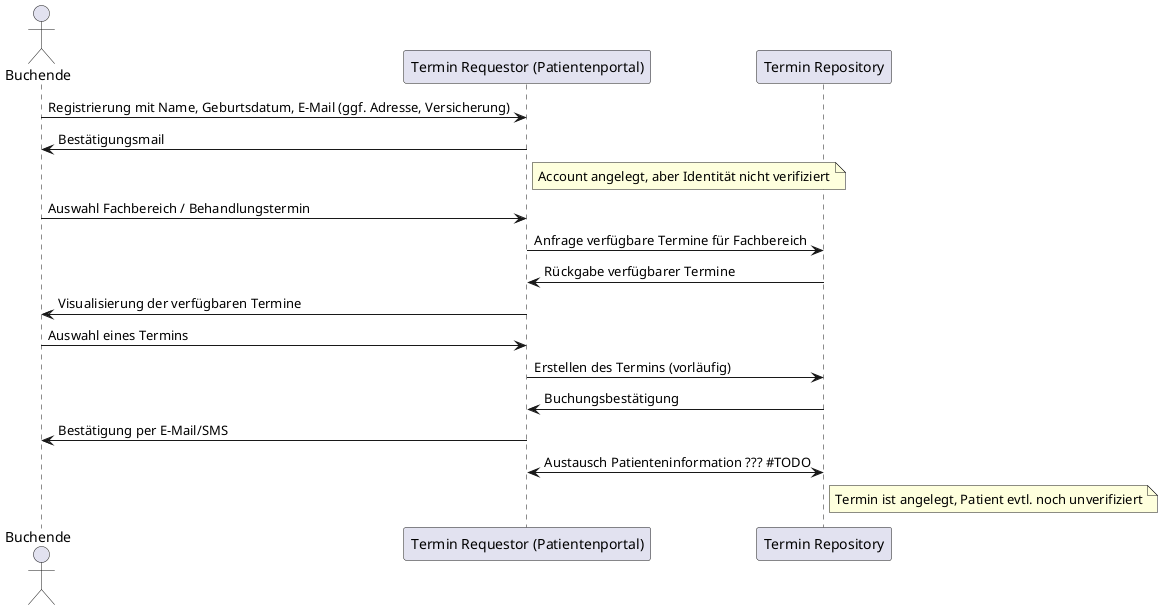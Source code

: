 @startuml

actor Buchende
participant "Termin Requestor (Patientenportal)" as TR
participant "Termin Repository" as TRP

Buchende -> TR: Registrierung mit Name, Geburtsdatum, E-Mail (ggf. Adresse, Versicherung)
TR -> Buchende: Bestätigungsmail
note right of TR: Account angelegt, aber Identität nicht verifiziert

Buchende -> TR: Auswahl Fachbereich / Behandlungstermin
TR -> TRP: Anfrage verfügbare Termine für Fachbereich
TRP -> TR: Rückgabe verfügbarer Termine
TR -> Buchende: Visualisierung der verfügbaren Termine

Buchende -> TR: Auswahl eines Termins
TR -> TRP: Erstellen des Termins (vorläufig) 
TRP -> TR: Buchungsbestätigung

TR -> Buchende: Bestätigung per E-Mail/SMS

TR <-> TRP : Austausch Patienteninformation ??? #TODO 
note right of TRP: Termin ist angelegt, Patient evtl. noch unverifiziert 

@enduml


/' #TODO für interaktionen zwischen Requestor und Repository: FHIR Suchparameter (als Beispiel)

/' --- UML auf folgenden Annahmen generiert (und dann erweitert): 
1. Registierung im Patientenportal / Terminbuchungsportal
Der Patient hat die Möglichkeit, über ein Online-Portal Zugang zu den verschiedenen Services des Krankenhauses zu erhalten.

Beschreibung (Erste Anmeldung / Registrierung):
Der Patient registriert sich auf dem Patientenportal und gibt grundlegende Informationen wie Name, Geburtsdatum, Adresse und Versicherung an.
Eine Bestätigungsmail oder SMS wird verschickt, um die Anmeldung abzuschließen und den Account des Patienten grundlegend zu verifizieren. Achtung: Dies bedeutet noch nicht, dass die Identität des Patienten verifiziert ist!
Output
Account ist angelegt
Patient ist angemeldet
Interaktionen
Keine
2. Auswahl des gewünschten Services / Fachbereichs
Beschreibung (Wahl des Fachbereichs / Behandlungstermins):
Der Patient kann sich durch das Patientenportal navigieren und den entsprechenden Fachbereich auswählen (z. B. Allgemeinmedizin, Orthopädie, Kardiologie).
Es gibt eine Übersicht über verfügbare Ärzte, Behandlungsarten oder Operationen, die zur Auswahl stehen.
Input
das Portal visualisiert Fachrichtungen (als Liste etc.) 
User wählt Fachrichtung aus und gibt Überweisung/Überweisungs-Anlass / Erkrankung an
Output
Visualisierung der verfügbaren Termine
Interaktionen
Portal fragt Slots für Fachrichtung beim KIS ab (ggf. Suche auf Schedules und Slots)
3. Terminbuchung über das Portal
Der Patient hat nun die Möglichkeit, einen Termin direkt über das Patientenportal zu buchen.

Beschreibung:
Verfügbare Termine:

Das System zeigt dem Patienten verfügbare Termine an, die sowohl mit den Fachbereichen als auch mit den spezifischen Ärzten abgestimmt sind.
Der Patient kann Datum, Uhrzeit und Ort (z. B. verschiedene Klinikstandorte) auswählen.
Buchungsbestätigung:

Nach Auswahl des Termins erhält der Patient eine automatische Bestätigung des Termins per E-Mail/SMS und eine Zusammenfassung der Buchungsdetails.
Input
Auswahl eines Termins aus der Liste der visualisierten Termine
Output
Die Patienteninformationen sind in allen relevanten System verfügbar und abrufbar
Patientenportal als Termin-Repo: Die Patienteninformation wird an alle weiteren relevanten Subsysteme (z.B. KIS) weitergereicht
Patient ist bereits durch KH verifiziert: Termin ist mit korrekter Patient-Instanz verknüpft
Patient ist unverifiziert: Patientinformationen wurden an das terminführende Termin-Repository übermittelt und als unverifiziert gekennzeichnet
Termin ist im Termin-Repo (vorläufig) angelegt
Interaktionen
Create-Interaktion durch den Termin-Requestor an das Termin-Repository, sowie weitere Create-Interaktion durch den Termin-Requestor zur Weitergabe der Patienteninformation an weitere relevante Subsysteme

'/